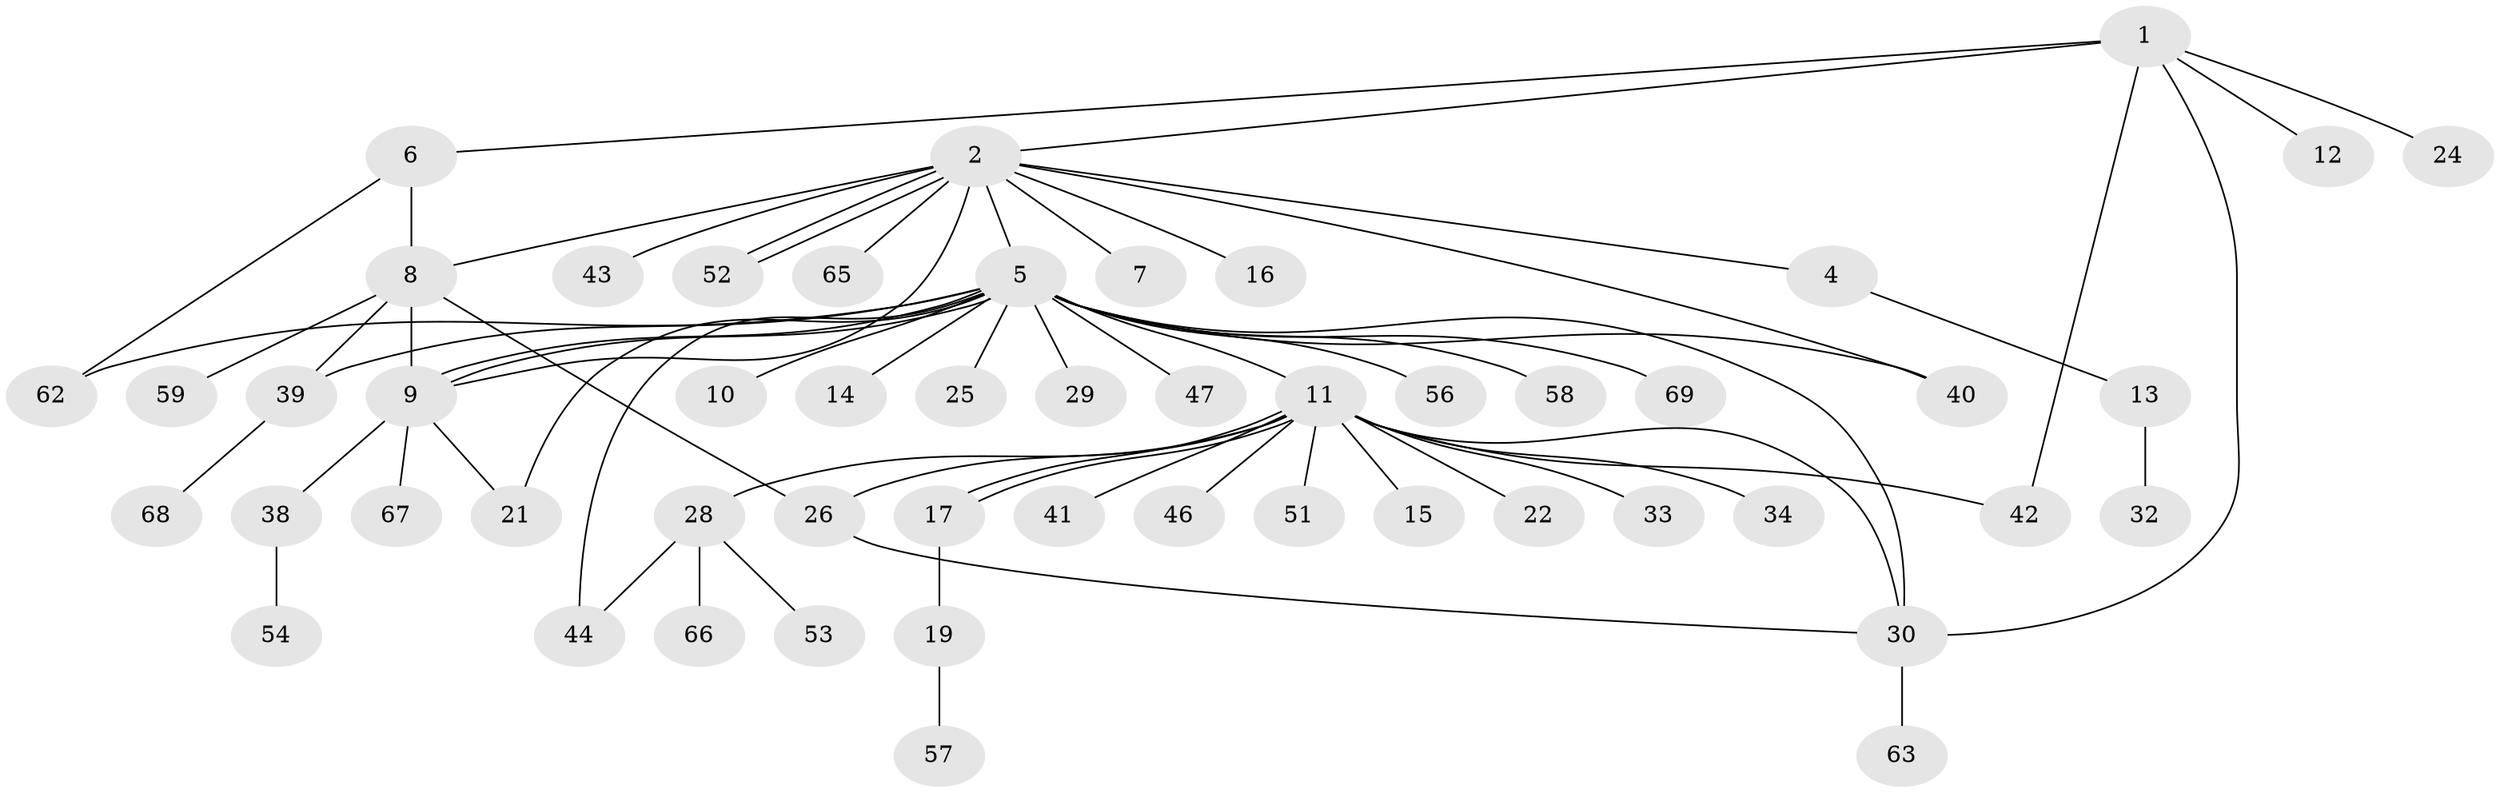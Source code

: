 // original degree distribution, {5: 0.043478260869565216, 13: 0.014492753623188406, 3: 0.11594202898550725, 2: 0.2608695652173913, 20: 0.014492753623188406, 1: 0.4782608695652174, 15: 0.014492753623188406, 4: 0.043478260869565216, 6: 0.014492753623188406}
// Generated by graph-tools (version 1.1) at 2025/11/02/27/25 16:11:14]
// undirected, 52 vertices, 67 edges
graph export_dot {
graph [start="1"]
  node [color=gray90,style=filled];
  1 [super="+3"];
  2 [super="+50"];
  4;
  5 [super="+18"];
  6;
  7 [super="+64"];
  8 [super="+36"];
  9 [super="+27"];
  10;
  11 [super="+31"];
  12;
  13 [super="+23"];
  14;
  15;
  16;
  17;
  19 [super="+20"];
  21;
  22 [super="+61"];
  24;
  25;
  26 [super="+49"];
  28 [super="+35"];
  29 [super="+60"];
  30 [super="+37"];
  32 [super="+45"];
  33;
  34;
  38 [super="+48"];
  39;
  40;
  41;
  42;
  43;
  44;
  46;
  47;
  51;
  52;
  53 [super="+55"];
  54;
  56;
  57;
  58;
  59;
  62;
  63;
  65;
  66;
  67;
  68;
  69;
  1 -- 2;
  1 -- 6;
  1 -- 30;
  1 -- 42;
  1 -- 24;
  1 -- 12;
  2 -- 4;
  2 -- 5;
  2 -- 7;
  2 -- 8;
  2 -- 16;
  2 -- 40;
  2 -- 43;
  2 -- 52;
  2 -- 52;
  2 -- 65;
  2 -- 9;
  4 -- 13;
  5 -- 9;
  5 -- 9;
  5 -- 10;
  5 -- 11;
  5 -- 14;
  5 -- 21;
  5 -- 25;
  5 -- 29;
  5 -- 39;
  5 -- 40;
  5 -- 44;
  5 -- 47;
  5 -- 56;
  5 -- 58;
  5 -- 62;
  5 -- 69;
  5 -- 30;
  6 -- 8;
  6 -- 62;
  8 -- 59;
  8 -- 26;
  8 -- 9;
  8 -- 39;
  9 -- 21;
  9 -- 67;
  9 -- 38;
  11 -- 15;
  11 -- 17;
  11 -- 17;
  11 -- 22;
  11 -- 26;
  11 -- 28;
  11 -- 34;
  11 -- 41 [weight=2];
  11 -- 42;
  11 -- 46;
  11 -- 51;
  11 -- 33;
  11 -- 30;
  13 -- 32;
  17 -- 19;
  19 -- 57;
  26 -- 30;
  28 -- 66;
  28 -- 53;
  28 -- 44;
  30 -- 63;
  38 -- 54;
  39 -- 68;
}
